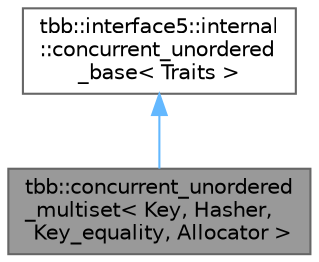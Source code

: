 digraph "tbb::concurrent_unordered_multiset&lt; Key, Hasher, Key_equality, Allocator &gt;"
{
 // LATEX_PDF_SIZE
  bgcolor="transparent";
  edge [fontname=Helvetica,fontsize=10,labelfontname=Helvetica,labelfontsize=10];
  node [fontname=Helvetica,fontsize=10,shape=box,height=0.2,width=0.4];
  Node1 [id="Node000001",label="tbb::concurrent_unordered\l_multiset\< Key, Hasher,\l Key_equality, Allocator \>",height=0.2,width=0.4,color="gray40", fillcolor="grey60", style="filled", fontcolor="black",tooltip=" "];
  Node2 -> Node1 [id="edge1_Node000001_Node000002",dir="back",color="steelblue1",style="solid",tooltip=" "];
  Node2 [id="Node000002",label="tbb::interface5::internal\l::concurrent_unordered\l_base\< Traits \>",height=0.2,width=0.4,color="gray40", fillcolor="white", style="filled",URL="$classtbb_1_1interface5_1_1internal_1_1concurrent__unordered__base.html",tooltip=" "];
}
